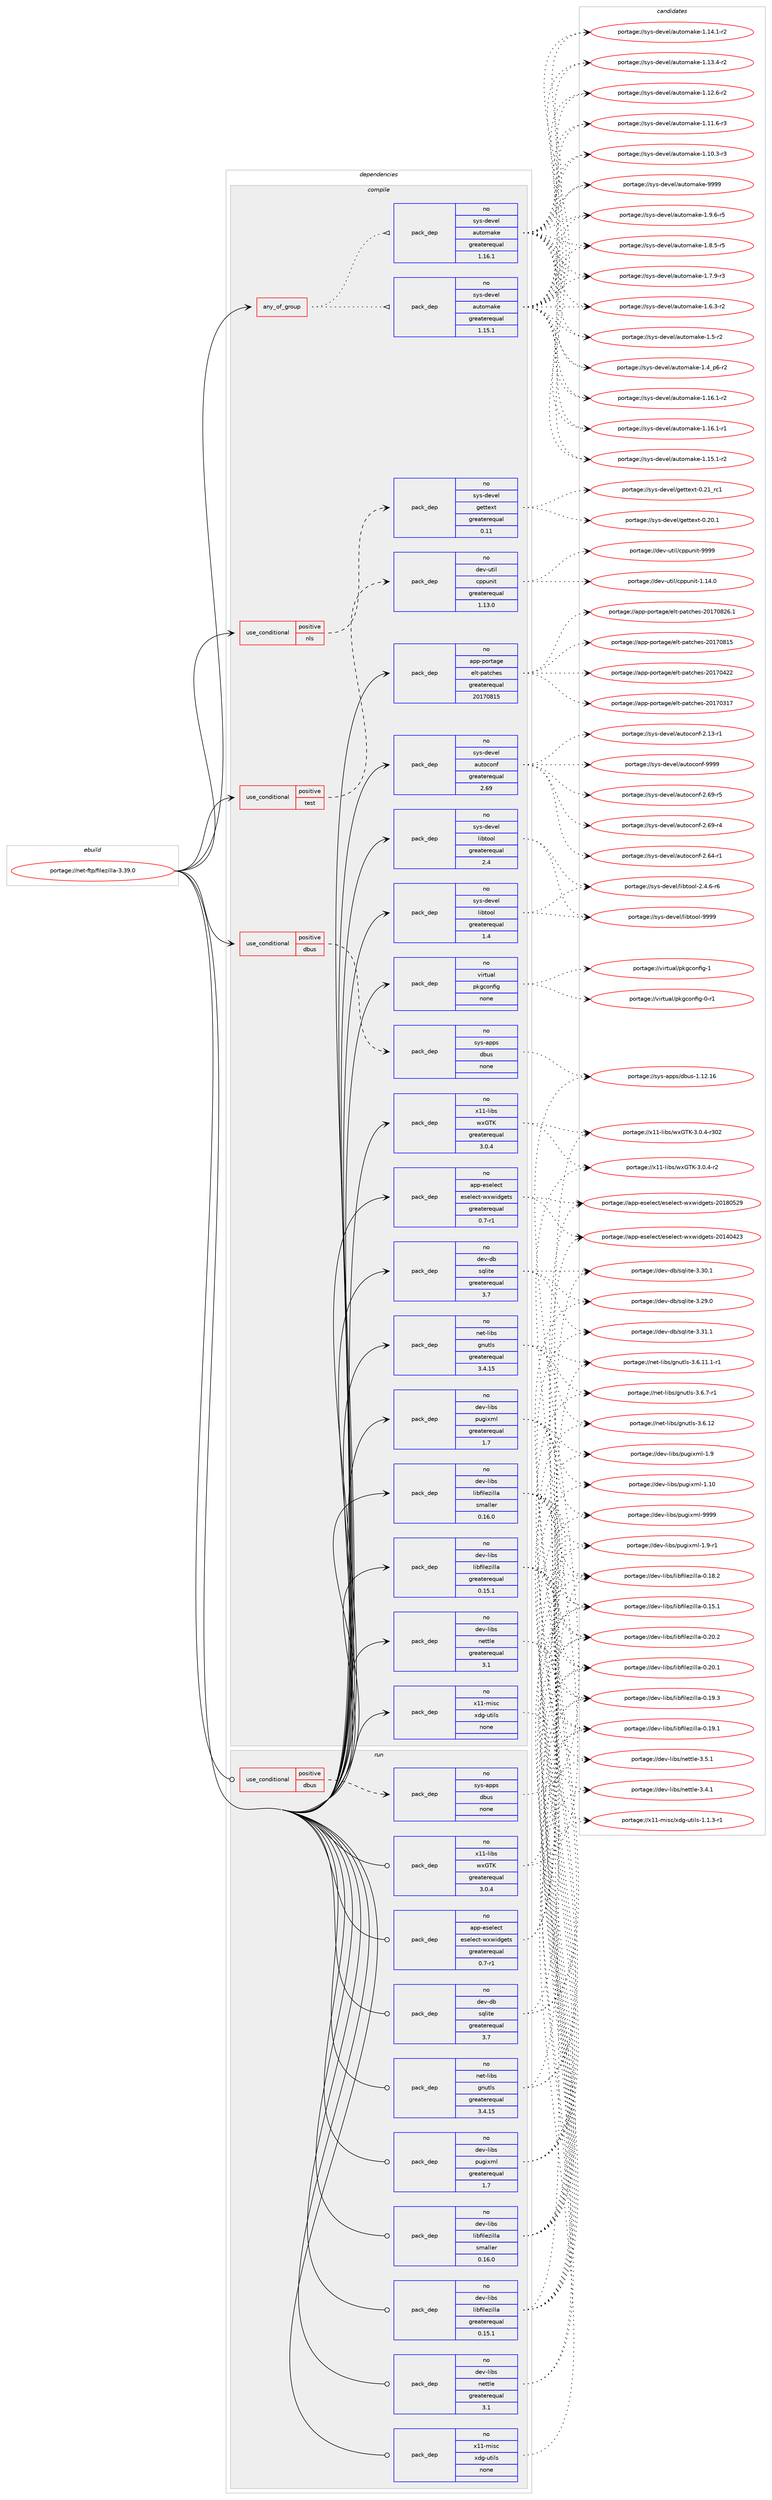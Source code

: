 digraph prolog {

# *************
# Graph options
# *************

newrank=true;
concentrate=true;
compound=true;
graph [rankdir=LR,fontname=Helvetica,fontsize=10,ranksep=1.5];#, ranksep=2.5, nodesep=0.2];
edge  [arrowhead=vee];
node  [fontname=Helvetica,fontsize=10];

# **********
# The ebuild
# **********

subgraph cluster_leftcol {
color=gray;
rank=same;
label=<<i>ebuild</i>>;
id [label="portage://net-ftp/filezilla-3.39.0", color=red, width=4, href="../net-ftp/filezilla-3.39.0.svg"];
}

# ****************
# The dependencies
# ****************

subgraph cluster_midcol {
color=gray;
label=<<i>dependencies</i>>;
subgraph cluster_compile {
fillcolor="#eeeeee";
style=filled;
label=<<i>compile</i>>;
subgraph any1202 {
dependency62293 [label=<<TABLE BORDER="0" CELLBORDER="1" CELLSPACING="0" CELLPADDING="4"><TR><TD CELLPADDING="10">any_of_group</TD></TR></TABLE>>, shape=none, color=red];subgraph pack48542 {
dependency62294 [label=<<TABLE BORDER="0" CELLBORDER="1" CELLSPACING="0" CELLPADDING="4" WIDTH="220"><TR><TD ROWSPAN="6" CELLPADDING="30">pack_dep</TD></TR><TR><TD WIDTH="110">no</TD></TR><TR><TD>sys-devel</TD></TR><TR><TD>automake</TD></TR><TR><TD>greaterequal</TD></TR><TR><TD>1.16.1</TD></TR></TABLE>>, shape=none, color=blue];
}
dependency62293:e -> dependency62294:w [weight=20,style="dotted",arrowhead="oinv"];
subgraph pack48543 {
dependency62295 [label=<<TABLE BORDER="0" CELLBORDER="1" CELLSPACING="0" CELLPADDING="4" WIDTH="220"><TR><TD ROWSPAN="6" CELLPADDING="30">pack_dep</TD></TR><TR><TD WIDTH="110">no</TD></TR><TR><TD>sys-devel</TD></TR><TR><TD>automake</TD></TR><TR><TD>greaterequal</TD></TR><TR><TD>1.15.1</TD></TR></TABLE>>, shape=none, color=blue];
}
dependency62293:e -> dependency62295:w [weight=20,style="dotted",arrowhead="oinv"];
}
id:e -> dependency62293:w [weight=20,style="solid",arrowhead="vee"];
subgraph cond12540 {
dependency62296 [label=<<TABLE BORDER="0" CELLBORDER="1" CELLSPACING="0" CELLPADDING="4"><TR><TD ROWSPAN="3" CELLPADDING="10">use_conditional</TD></TR><TR><TD>positive</TD></TR><TR><TD>dbus</TD></TR></TABLE>>, shape=none, color=red];
subgraph pack48544 {
dependency62297 [label=<<TABLE BORDER="0" CELLBORDER="1" CELLSPACING="0" CELLPADDING="4" WIDTH="220"><TR><TD ROWSPAN="6" CELLPADDING="30">pack_dep</TD></TR><TR><TD WIDTH="110">no</TD></TR><TR><TD>sys-apps</TD></TR><TR><TD>dbus</TD></TR><TR><TD>none</TD></TR><TR><TD></TD></TR></TABLE>>, shape=none, color=blue];
}
dependency62296:e -> dependency62297:w [weight=20,style="dashed",arrowhead="vee"];
}
id:e -> dependency62296:w [weight=20,style="solid",arrowhead="vee"];
subgraph cond12541 {
dependency62298 [label=<<TABLE BORDER="0" CELLBORDER="1" CELLSPACING="0" CELLPADDING="4"><TR><TD ROWSPAN="3" CELLPADDING="10">use_conditional</TD></TR><TR><TD>positive</TD></TR><TR><TD>nls</TD></TR></TABLE>>, shape=none, color=red];
subgraph pack48545 {
dependency62299 [label=<<TABLE BORDER="0" CELLBORDER="1" CELLSPACING="0" CELLPADDING="4" WIDTH="220"><TR><TD ROWSPAN="6" CELLPADDING="30">pack_dep</TD></TR><TR><TD WIDTH="110">no</TD></TR><TR><TD>sys-devel</TD></TR><TR><TD>gettext</TD></TR><TR><TD>greaterequal</TD></TR><TR><TD>0.11</TD></TR></TABLE>>, shape=none, color=blue];
}
dependency62298:e -> dependency62299:w [weight=20,style="dashed",arrowhead="vee"];
}
id:e -> dependency62298:w [weight=20,style="solid",arrowhead="vee"];
subgraph cond12542 {
dependency62300 [label=<<TABLE BORDER="0" CELLBORDER="1" CELLSPACING="0" CELLPADDING="4"><TR><TD ROWSPAN="3" CELLPADDING="10">use_conditional</TD></TR><TR><TD>positive</TD></TR><TR><TD>test</TD></TR></TABLE>>, shape=none, color=red];
subgraph pack48546 {
dependency62301 [label=<<TABLE BORDER="0" CELLBORDER="1" CELLSPACING="0" CELLPADDING="4" WIDTH="220"><TR><TD ROWSPAN="6" CELLPADDING="30">pack_dep</TD></TR><TR><TD WIDTH="110">no</TD></TR><TR><TD>dev-util</TD></TR><TR><TD>cppunit</TD></TR><TR><TD>greaterequal</TD></TR><TR><TD>1.13.0</TD></TR></TABLE>>, shape=none, color=blue];
}
dependency62300:e -> dependency62301:w [weight=20,style="dashed",arrowhead="vee"];
}
id:e -> dependency62300:w [weight=20,style="solid",arrowhead="vee"];
subgraph pack48547 {
dependency62302 [label=<<TABLE BORDER="0" CELLBORDER="1" CELLSPACING="0" CELLPADDING="4" WIDTH="220"><TR><TD ROWSPAN="6" CELLPADDING="30">pack_dep</TD></TR><TR><TD WIDTH="110">no</TD></TR><TR><TD>app-eselect</TD></TR><TR><TD>eselect-wxwidgets</TD></TR><TR><TD>greaterequal</TD></TR><TR><TD>0.7-r1</TD></TR></TABLE>>, shape=none, color=blue];
}
id:e -> dependency62302:w [weight=20,style="solid",arrowhead="vee"];
subgraph pack48548 {
dependency62303 [label=<<TABLE BORDER="0" CELLBORDER="1" CELLSPACING="0" CELLPADDING="4" WIDTH="220"><TR><TD ROWSPAN="6" CELLPADDING="30">pack_dep</TD></TR><TR><TD WIDTH="110">no</TD></TR><TR><TD>app-portage</TD></TR><TR><TD>elt-patches</TD></TR><TR><TD>greaterequal</TD></TR><TR><TD>20170815</TD></TR></TABLE>>, shape=none, color=blue];
}
id:e -> dependency62303:w [weight=20,style="solid",arrowhead="vee"];
subgraph pack48549 {
dependency62304 [label=<<TABLE BORDER="0" CELLBORDER="1" CELLSPACING="0" CELLPADDING="4" WIDTH="220"><TR><TD ROWSPAN="6" CELLPADDING="30">pack_dep</TD></TR><TR><TD WIDTH="110">no</TD></TR><TR><TD>dev-db</TD></TR><TR><TD>sqlite</TD></TR><TR><TD>greaterequal</TD></TR><TR><TD>3.7</TD></TR></TABLE>>, shape=none, color=blue];
}
id:e -> dependency62304:w [weight=20,style="solid",arrowhead="vee"];
subgraph pack48550 {
dependency62305 [label=<<TABLE BORDER="0" CELLBORDER="1" CELLSPACING="0" CELLPADDING="4" WIDTH="220"><TR><TD ROWSPAN="6" CELLPADDING="30">pack_dep</TD></TR><TR><TD WIDTH="110">no</TD></TR><TR><TD>dev-libs</TD></TR><TR><TD>libfilezilla</TD></TR><TR><TD>greaterequal</TD></TR><TR><TD>0.15.1</TD></TR></TABLE>>, shape=none, color=blue];
}
id:e -> dependency62305:w [weight=20,style="solid",arrowhead="vee"];
subgraph pack48551 {
dependency62306 [label=<<TABLE BORDER="0" CELLBORDER="1" CELLSPACING="0" CELLPADDING="4" WIDTH="220"><TR><TD ROWSPAN="6" CELLPADDING="30">pack_dep</TD></TR><TR><TD WIDTH="110">no</TD></TR><TR><TD>dev-libs</TD></TR><TR><TD>libfilezilla</TD></TR><TR><TD>smaller</TD></TR><TR><TD>0.16.0</TD></TR></TABLE>>, shape=none, color=blue];
}
id:e -> dependency62306:w [weight=20,style="solid",arrowhead="vee"];
subgraph pack48552 {
dependency62307 [label=<<TABLE BORDER="0" CELLBORDER="1" CELLSPACING="0" CELLPADDING="4" WIDTH="220"><TR><TD ROWSPAN="6" CELLPADDING="30">pack_dep</TD></TR><TR><TD WIDTH="110">no</TD></TR><TR><TD>dev-libs</TD></TR><TR><TD>nettle</TD></TR><TR><TD>greaterequal</TD></TR><TR><TD>3.1</TD></TR></TABLE>>, shape=none, color=blue];
}
id:e -> dependency62307:w [weight=20,style="solid",arrowhead="vee"];
subgraph pack48553 {
dependency62308 [label=<<TABLE BORDER="0" CELLBORDER="1" CELLSPACING="0" CELLPADDING="4" WIDTH="220"><TR><TD ROWSPAN="6" CELLPADDING="30">pack_dep</TD></TR><TR><TD WIDTH="110">no</TD></TR><TR><TD>dev-libs</TD></TR><TR><TD>pugixml</TD></TR><TR><TD>greaterequal</TD></TR><TR><TD>1.7</TD></TR></TABLE>>, shape=none, color=blue];
}
id:e -> dependency62308:w [weight=20,style="solid",arrowhead="vee"];
subgraph pack48554 {
dependency62309 [label=<<TABLE BORDER="0" CELLBORDER="1" CELLSPACING="0" CELLPADDING="4" WIDTH="220"><TR><TD ROWSPAN="6" CELLPADDING="30">pack_dep</TD></TR><TR><TD WIDTH="110">no</TD></TR><TR><TD>net-libs</TD></TR><TR><TD>gnutls</TD></TR><TR><TD>greaterequal</TD></TR><TR><TD>3.4.15</TD></TR></TABLE>>, shape=none, color=blue];
}
id:e -> dependency62309:w [weight=20,style="solid",arrowhead="vee"];
subgraph pack48555 {
dependency62310 [label=<<TABLE BORDER="0" CELLBORDER="1" CELLSPACING="0" CELLPADDING="4" WIDTH="220"><TR><TD ROWSPAN="6" CELLPADDING="30">pack_dep</TD></TR><TR><TD WIDTH="110">no</TD></TR><TR><TD>sys-devel</TD></TR><TR><TD>autoconf</TD></TR><TR><TD>greaterequal</TD></TR><TR><TD>2.69</TD></TR></TABLE>>, shape=none, color=blue];
}
id:e -> dependency62310:w [weight=20,style="solid",arrowhead="vee"];
subgraph pack48556 {
dependency62311 [label=<<TABLE BORDER="0" CELLBORDER="1" CELLSPACING="0" CELLPADDING="4" WIDTH="220"><TR><TD ROWSPAN="6" CELLPADDING="30">pack_dep</TD></TR><TR><TD WIDTH="110">no</TD></TR><TR><TD>sys-devel</TD></TR><TR><TD>libtool</TD></TR><TR><TD>greaterequal</TD></TR><TR><TD>1.4</TD></TR></TABLE>>, shape=none, color=blue];
}
id:e -> dependency62311:w [weight=20,style="solid",arrowhead="vee"];
subgraph pack48557 {
dependency62312 [label=<<TABLE BORDER="0" CELLBORDER="1" CELLSPACING="0" CELLPADDING="4" WIDTH="220"><TR><TD ROWSPAN="6" CELLPADDING="30">pack_dep</TD></TR><TR><TD WIDTH="110">no</TD></TR><TR><TD>sys-devel</TD></TR><TR><TD>libtool</TD></TR><TR><TD>greaterequal</TD></TR><TR><TD>2.4</TD></TR></TABLE>>, shape=none, color=blue];
}
id:e -> dependency62312:w [weight=20,style="solid",arrowhead="vee"];
subgraph pack48558 {
dependency62313 [label=<<TABLE BORDER="0" CELLBORDER="1" CELLSPACING="0" CELLPADDING="4" WIDTH="220"><TR><TD ROWSPAN="6" CELLPADDING="30">pack_dep</TD></TR><TR><TD WIDTH="110">no</TD></TR><TR><TD>virtual</TD></TR><TR><TD>pkgconfig</TD></TR><TR><TD>none</TD></TR><TR><TD></TD></TR></TABLE>>, shape=none, color=blue];
}
id:e -> dependency62313:w [weight=20,style="solid",arrowhead="vee"];
subgraph pack48559 {
dependency62314 [label=<<TABLE BORDER="0" CELLBORDER="1" CELLSPACING="0" CELLPADDING="4" WIDTH="220"><TR><TD ROWSPAN="6" CELLPADDING="30">pack_dep</TD></TR><TR><TD WIDTH="110">no</TD></TR><TR><TD>x11-libs</TD></TR><TR><TD>wxGTK</TD></TR><TR><TD>greaterequal</TD></TR><TR><TD>3.0.4</TD></TR></TABLE>>, shape=none, color=blue];
}
id:e -> dependency62314:w [weight=20,style="solid",arrowhead="vee"];
subgraph pack48560 {
dependency62315 [label=<<TABLE BORDER="0" CELLBORDER="1" CELLSPACING="0" CELLPADDING="4" WIDTH="220"><TR><TD ROWSPAN="6" CELLPADDING="30">pack_dep</TD></TR><TR><TD WIDTH="110">no</TD></TR><TR><TD>x11-misc</TD></TR><TR><TD>xdg-utils</TD></TR><TR><TD>none</TD></TR><TR><TD></TD></TR></TABLE>>, shape=none, color=blue];
}
id:e -> dependency62315:w [weight=20,style="solid",arrowhead="vee"];
}
subgraph cluster_compileandrun {
fillcolor="#eeeeee";
style=filled;
label=<<i>compile and run</i>>;
}
subgraph cluster_run {
fillcolor="#eeeeee";
style=filled;
label=<<i>run</i>>;
subgraph cond12543 {
dependency62316 [label=<<TABLE BORDER="0" CELLBORDER="1" CELLSPACING="0" CELLPADDING="4"><TR><TD ROWSPAN="3" CELLPADDING="10">use_conditional</TD></TR><TR><TD>positive</TD></TR><TR><TD>dbus</TD></TR></TABLE>>, shape=none, color=red];
subgraph pack48561 {
dependency62317 [label=<<TABLE BORDER="0" CELLBORDER="1" CELLSPACING="0" CELLPADDING="4" WIDTH="220"><TR><TD ROWSPAN="6" CELLPADDING="30">pack_dep</TD></TR><TR><TD WIDTH="110">no</TD></TR><TR><TD>sys-apps</TD></TR><TR><TD>dbus</TD></TR><TR><TD>none</TD></TR><TR><TD></TD></TR></TABLE>>, shape=none, color=blue];
}
dependency62316:e -> dependency62317:w [weight=20,style="dashed",arrowhead="vee"];
}
id:e -> dependency62316:w [weight=20,style="solid",arrowhead="odot"];
subgraph pack48562 {
dependency62318 [label=<<TABLE BORDER="0" CELLBORDER="1" CELLSPACING="0" CELLPADDING="4" WIDTH="220"><TR><TD ROWSPAN="6" CELLPADDING="30">pack_dep</TD></TR><TR><TD WIDTH="110">no</TD></TR><TR><TD>app-eselect</TD></TR><TR><TD>eselect-wxwidgets</TD></TR><TR><TD>greaterequal</TD></TR><TR><TD>0.7-r1</TD></TR></TABLE>>, shape=none, color=blue];
}
id:e -> dependency62318:w [weight=20,style="solid",arrowhead="odot"];
subgraph pack48563 {
dependency62319 [label=<<TABLE BORDER="0" CELLBORDER="1" CELLSPACING="0" CELLPADDING="4" WIDTH="220"><TR><TD ROWSPAN="6" CELLPADDING="30">pack_dep</TD></TR><TR><TD WIDTH="110">no</TD></TR><TR><TD>dev-db</TD></TR><TR><TD>sqlite</TD></TR><TR><TD>greaterequal</TD></TR><TR><TD>3.7</TD></TR></TABLE>>, shape=none, color=blue];
}
id:e -> dependency62319:w [weight=20,style="solid",arrowhead="odot"];
subgraph pack48564 {
dependency62320 [label=<<TABLE BORDER="0" CELLBORDER="1" CELLSPACING="0" CELLPADDING="4" WIDTH="220"><TR><TD ROWSPAN="6" CELLPADDING="30">pack_dep</TD></TR><TR><TD WIDTH="110">no</TD></TR><TR><TD>dev-libs</TD></TR><TR><TD>libfilezilla</TD></TR><TR><TD>greaterequal</TD></TR><TR><TD>0.15.1</TD></TR></TABLE>>, shape=none, color=blue];
}
id:e -> dependency62320:w [weight=20,style="solid",arrowhead="odot"];
subgraph pack48565 {
dependency62321 [label=<<TABLE BORDER="0" CELLBORDER="1" CELLSPACING="0" CELLPADDING="4" WIDTH="220"><TR><TD ROWSPAN="6" CELLPADDING="30">pack_dep</TD></TR><TR><TD WIDTH="110">no</TD></TR><TR><TD>dev-libs</TD></TR><TR><TD>libfilezilla</TD></TR><TR><TD>smaller</TD></TR><TR><TD>0.16.0</TD></TR></TABLE>>, shape=none, color=blue];
}
id:e -> dependency62321:w [weight=20,style="solid",arrowhead="odot"];
subgraph pack48566 {
dependency62322 [label=<<TABLE BORDER="0" CELLBORDER="1" CELLSPACING="0" CELLPADDING="4" WIDTH="220"><TR><TD ROWSPAN="6" CELLPADDING="30">pack_dep</TD></TR><TR><TD WIDTH="110">no</TD></TR><TR><TD>dev-libs</TD></TR><TR><TD>nettle</TD></TR><TR><TD>greaterequal</TD></TR><TR><TD>3.1</TD></TR></TABLE>>, shape=none, color=blue];
}
id:e -> dependency62322:w [weight=20,style="solid",arrowhead="odot"];
subgraph pack48567 {
dependency62323 [label=<<TABLE BORDER="0" CELLBORDER="1" CELLSPACING="0" CELLPADDING="4" WIDTH="220"><TR><TD ROWSPAN="6" CELLPADDING="30">pack_dep</TD></TR><TR><TD WIDTH="110">no</TD></TR><TR><TD>dev-libs</TD></TR><TR><TD>pugixml</TD></TR><TR><TD>greaterequal</TD></TR><TR><TD>1.7</TD></TR></TABLE>>, shape=none, color=blue];
}
id:e -> dependency62323:w [weight=20,style="solid",arrowhead="odot"];
subgraph pack48568 {
dependency62324 [label=<<TABLE BORDER="0" CELLBORDER="1" CELLSPACING="0" CELLPADDING="4" WIDTH="220"><TR><TD ROWSPAN="6" CELLPADDING="30">pack_dep</TD></TR><TR><TD WIDTH="110">no</TD></TR><TR><TD>net-libs</TD></TR><TR><TD>gnutls</TD></TR><TR><TD>greaterequal</TD></TR><TR><TD>3.4.15</TD></TR></TABLE>>, shape=none, color=blue];
}
id:e -> dependency62324:w [weight=20,style="solid",arrowhead="odot"];
subgraph pack48569 {
dependency62325 [label=<<TABLE BORDER="0" CELLBORDER="1" CELLSPACING="0" CELLPADDING="4" WIDTH="220"><TR><TD ROWSPAN="6" CELLPADDING="30">pack_dep</TD></TR><TR><TD WIDTH="110">no</TD></TR><TR><TD>x11-libs</TD></TR><TR><TD>wxGTK</TD></TR><TR><TD>greaterequal</TD></TR><TR><TD>3.0.4</TD></TR></TABLE>>, shape=none, color=blue];
}
id:e -> dependency62325:w [weight=20,style="solid",arrowhead="odot"];
subgraph pack48570 {
dependency62326 [label=<<TABLE BORDER="0" CELLBORDER="1" CELLSPACING="0" CELLPADDING="4" WIDTH="220"><TR><TD ROWSPAN="6" CELLPADDING="30">pack_dep</TD></TR><TR><TD WIDTH="110">no</TD></TR><TR><TD>x11-misc</TD></TR><TR><TD>xdg-utils</TD></TR><TR><TD>none</TD></TR><TR><TD></TD></TR></TABLE>>, shape=none, color=blue];
}
id:e -> dependency62326:w [weight=20,style="solid",arrowhead="odot"];
}
}

# **************
# The candidates
# **************

subgraph cluster_choices {
rank=same;
color=gray;
label=<<i>candidates</i>>;

subgraph choice48542 {
color=black;
nodesep=1;
choice115121115451001011181011084797117116111109971071014557575757 [label="portage://sys-devel/automake-9999", color=red, width=4,href="../sys-devel/automake-9999.svg"];
choice115121115451001011181011084797117116111109971071014549465746544511453 [label="portage://sys-devel/automake-1.9.6-r5", color=red, width=4,href="../sys-devel/automake-1.9.6-r5.svg"];
choice115121115451001011181011084797117116111109971071014549465646534511453 [label="portage://sys-devel/automake-1.8.5-r5", color=red, width=4,href="../sys-devel/automake-1.8.5-r5.svg"];
choice115121115451001011181011084797117116111109971071014549465546574511451 [label="portage://sys-devel/automake-1.7.9-r3", color=red, width=4,href="../sys-devel/automake-1.7.9-r3.svg"];
choice115121115451001011181011084797117116111109971071014549465446514511450 [label="portage://sys-devel/automake-1.6.3-r2", color=red, width=4,href="../sys-devel/automake-1.6.3-r2.svg"];
choice11512111545100101118101108479711711611110997107101454946534511450 [label="portage://sys-devel/automake-1.5-r2", color=red, width=4,href="../sys-devel/automake-1.5-r2.svg"];
choice115121115451001011181011084797117116111109971071014549465295112544511450 [label="portage://sys-devel/automake-1.4_p6-r2", color=red, width=4,href="../sys-devel/automake-1.4_p6-r2.svg"];
choice11512111545100101118101108479711711611110997107101454946495446494511450 [label="portage://sys-devel/automake-1.16.1-r2", color=red, width=4,href="../sys-devel/automake-1.16.1-r2.svg"];
choice11512111545100101118101108479711711611110997107101454946495446494511449 [label="portage://sys-devel/automake-1.16.1-r1", color=red, width=4,href="../sys-devel/automake-1.16.1-r1.svg"];
choice11512111545100101118101108479711711611110997107101454946495346494511450 [label="portage://sys-devel/automake-1.15.1-r2", color=red, width=4,href="../sys-devel/automake-1.15.1-r2.svg"];
choice11512111545100101118101108479711711611110997107101454946495246494511450 [label="portage://sys-devel/automake-1.14.1-r2", color=red, width=4,href="../sys-devel/automake-1.14.1-r2.svg"];
choice11512111545100101118101108479711711611110997107101454946495146524511450 [label="portage://sys-devel/automake-1.13.4-r2", color=red, width=4,href="../sys-devel/automake-1.13.4-r2.svg"];
choice11512111545100101118101108479711711611110997107101454946495046544511450 [label="portage://sys-devel/automake-1.12.6-r2", color=red, width=4,href="../sys-devel/automake-1.12.6-r2.svg"];
choice11512111545100101118101108479711711611110997107101454946494946544511451 [label="portage://sys-devel/automake-1.11.6-r3", color=red, width=4,href="../sys-devel/automake-1.11.6-r3.svg"];
choice11512111545100101118101108479711711611110997107101454946494846514511451 [label="portage://sys-devel/automake-1.10.3-r3", color=red, width=4,href="../sys-devel/automake-1.10.3-r3.svg"];
dependency62294:e -> choice115121115451001011181011084797117116111109971071014557575757:w [style=dotted,weight="100"];
dependency62294:e -> choice115121115451001011181011084797117116111109971071014549465746544511453:w [style=dotted,weight="100"];
dependency62294:e -> choice115121115451001011181011084797117116111109971071014549465646534511453:w [style=dotted,weight="100"];
dependency62294:e -> choice115121115451001011181011084797117116111109971071014549465546574511451:w [style=dotted,weight="100"];
dependency62294:e -> choice115121115451001011181011084797117116111109971071014549465446514511450:w [style=dotted,weight="100"];
dependency62294:e -> choice11512111545100101118101108479711711611110997107101454946534511450:w [style=dotted,weight="100"];
dependency62294:e -> choice115121115451001011181011084797117116111109971071014549465295112544511450:w [style=dotted,weight="100"];
dependency62294:e -> choice11512111545100101118101108479711711611110997107101454946495446494511450:w [style=dotted,weight="100"];
dependency62294:e -> choice11512111545100101118101108479711711611110997107101454946495446494511449:w [style=dotted,weight="100"];
dependency62294:e -> choice11512111545100101118101108479711711611110997107101454946495346494511450:w [style=dotted,weight="100"];
dependency62294:e -> choice11512111545100101118101108479711711611110997107101454946495246494511450:w [style=dotted,weight="100"];
dependency62294:e -> choice11512111545100101118101108479711711611110997107101454946495146524511450:w [style=dotted,weight="100"];
dependency62294:e -> choice11512111545100101118101108479711711611110997107101454946495046544511450:w [style=dotted,weight="100"];
dependency62294:e -> choice11512111545100101118101108479711711611110997107101454946494946544511451:w [style=dotted,weight="100"];
dependency62294:e -> choice11512111545100101118101108479711711611110997107101454946494846514511451:w [style=dotted,weight="100"];
}
subgraph choice48543 {
color=black;
nodesep=1;
choice115121115451001011181011084797117116111109971071014557575757 [label="portage://sys-devel/automake-9999", color=red, width=4,href="../sys-devel/automake-9999.svg"];
choice115121115451001011181011084797117116111109971071014549465746544511453 [label="portage://sys-devel/automake-1.9.6-r5", color=red, width=4,href="../sys-devel/automake-1.9.6-r5.svg"];
choice115121115451001011181011084797117116111109971071014549465646534511453 [label="portage://sys-devel/automake-1.8.5-r5", color=red, width=4,href="../sys-devel/automake-1.8.5-r5.svg"];
choice115121115451001011181011084797117116111109971071014549465546574511451 [label="portage://sys-devel/automake-1.7.9-r3", color=red, width=4,href="../sys-devel/automake-1.7.9-r3.svg"];
choice115121115451001011181011084797117116111109971071014549465446514511450 [label="portage://sys-devel/automake-1.6.3-r2", color=red, width=4,href="../sys-devel/automake-1.6.3-r2.svg"];
choice11512111545100101118101108479711711611110997107101454946534511450 [label="portage://sys-devel/automake-1.5-r2", color=red, width=4,href="../sys-devel/automake-1.5-r2.svg"];
choice115121115451001011181011084797117116111109971071014549465295112544511450 [label="portage://sys-devel/automake-1.4_p6-r2", color=red, width=4,href="../sys-devel/automake-1.4_p6-r2.svg"];
choice11512111545100101118101108479711711611110997107101454946495446494511450 [label="portage://sys-devel/automake-1.16.1-r2", color=red, width=4,href="../sys-devel/automake-1.16.1-r2.svg"];
choice11512111545100101118101108479711711611110997107101454946495446494511449 [label="portage://sys-devel/automake-1.16.1-r1", color=red, width=4,href="../sys-devel/automake-1.16.1-r1.svg"];
choice11512111545100101118101108479711711611110997107101454946495346494511450 [label="portage://sys-devel/automake-1.15.1-r2", color=red, width=4,href="../sys-devel/automake-1.15.1-r2.svg"];
choice11512111545100101118101108479711711611110997107101454946495246494511450 [label="portage://sys-devel/automake-1.14.1-r2", color=red, width=4,href="../sys-devel/automake-1.14.1-r2.svg"];
choice11512111545100101118101108479711711611110997107101454946495146524511450 [label="portage://sys-devel/automake-1.13.4-r2", color=red, width=4,href="../sys-devel/automake-1.13.4-r2.svg"];
choice11512111545100101118101108479711711611110997107101454946495046544511450 [label="portage://sys-devel/automake-1.12.6-r2", color=red, width=4,href="../sys-devel/automake-1.12.6-r2.svg"];
choice11512111545100101118101108479711711611110997107101454946494946544511451 [label="portage://sys-devel/automake-1.11.6-r3", color=red, width=4,href="../sys-devel/automake-1.11.6-r3.svg"];
choice11512111545100101118101108479711711611110997107101454946494846514511451 [label="portage://sys-devel/automake-1.10.3-r3", color=red, width=4,href="../sys-devel/automake-1.10.3-r3.svg"];
dependency62295:e -> choice115121115451001011181011084797117116111109971071014557575757:w [style=dotted,weight="100"];
dependency62295:e -> choice115121115451001011181011084797117116111109971071014549465746544511453:w [style=dotted,weight="100"];
dependency62295:e -> choice115121115451001011181011084797117116111109971071014549465646534511453:w [style=dotted,weight="100"];
dependency62295:e -> choice115121115451001011181011084797117116111109971071014549465546574511451:w [style=dotted,weight="100"];
dependency62295:e -> choice115121115451001011181011084797117116111109971071014549465446514511450:w [style=dotted,weight="100"];
dependency62295:e -> choice11512111545100101118101108479711711611110997107101454946534511450:w [style=dotted,weight="100"];
dependency62295:e -> choice115121115451001011181011084797117116111109971071014549465295112544511450:w [style=dotted,weight="100"];
dependency62295:e -> choice11512111545100101118101108479711711611110997107101454946495446494511450:w [style=dotted,weight="100"];
dependency62295:e -> choice11512111545100101118101108479711711611110997107101454946495446494511449:w [style=dotted,weight="100"];
dependency62295:e -> choice11512111545100101118101108479711711611110997107101454946495346494511450:w [style=dotted,weight="100"];
dependency62295:e -> choice11512111545100101118101108479711711611110997107101454946495246494511450:w [style=dotted,weight="100"];
dependency62295:e -> choice11512111545100101118101108479711711611110997107101454946495146524511450:w [style=dotted,weight="100"];
dependency62295:e -> choice11512111545100101118101108479711711611110997107101454946495046544511450:w [style=dotted,weight="100"];
dependency62295:e -> choice11512111545100101118101108479711711611110997107101454946494946544511451:w [style=dotted,weight="100"];
dependency62295:e -> choice11512111545100101118101108479711711611110997107101454946494846514511451:w [style=dotted,weight="100"];
}
subgraph choice48544 {
color=black;
nodesep=1;
choice115121115459711211211547100981171154549464950464954 [label="portage://sys-apps/dbus-1.12.16", color=red, width=4,href="../sys-apps/dbus-1.12.16.svg"];
dependency62297:e -> choice115121115459711211211547100981171154549464950464954:w [style=dotted,weight="100"];
}
subgraph choice48545 {
color=black;
nodesep=1;
choice11512111545100101118101108471031011161161011201164548465049951149949 [label="portage://sys-devel/gettext-0.21_rc1", color=red, width=4,href="../sys-devel/gettext-0.21_rc1.svg"];
choice115121115451001011181011084710310111611610112011645484650484649 [label="portage://sys-devel/gettext-0.20.1", color=red, width=4,href="../sys-devel/gettext-0.20.1.svg"];
dependency62299:e -> choice11512111545100101118101108471031011161161011201164548465049951149949:w [style=dotted,weight="100"];
dependency62299:e -> choice115121115451001011181011084710310111611610112011645484650484649:w [style=dotted,weight="100"];
}
subgraph choice48546 {
color=black;
nodesep=1;
choice1001011184511711610510847991121121171101051164557575757 [label="portage://dev-util/cppunit-9999", color=red, width=4,href="../dev-util/cppunit-9999.svg"];
choice10010111845117116105108479911211211711010511645494649524648 [label="portage://dev-util/cppunit-1.14.0", color=red, width=4,href="../dev-util/cppunit-1.14.0.svg"];
dependency62301:e -> choice1001011184511711610510847991121121171101051164557575757:w [style=dotted,weight="100"];
dependency62301:e -> choice10010111845117116105108479911211211711010511645494649524648:w [style=dotted,weight="100"];
}
subgraph choice48547 {
color=black;
nodesep=1;
choice971121124510111510110810199116471011151011081019911645119120119105100103101116115455048495648535057 [label="portage://app-eselect/eselect-wxwidgets-20180529", color=red, width=4,href="../app-eselect/eselect-wxwidgets-20180529.svg"];
choice971121124510111510110810199116471011151011081019911645119120119105100103101116115455048495248525051 [label="portage://app-eselect/eselect-wxwidgets-20140423", color=red, width=4,href="../app-eselect/eselect-wxwidgets-20140423.svg"];
dependency62302:e -> choice971121124510111510110810199116471011151011081019911645119120119105100103101116115455048495648535057:w [style=dotted,weight="100"];
dependency62302:e -> choice971121124510111510110810199116471011151011081019911645119120119105100103101116115455048495248525051:w [style=dotted,weight="100"];
}
subgraph choice48548 {
color=black;
nodesep=1;
choice971121124511211111411697103101471011081164511297116991041011154550484955485650544649 [label="portage://app-portage/elt-patches-20170826.1", color=red, width=4,href="../app-portage/elt-patches-20170826.1.svg"];
choice97112112451121111141169710310147101108116451129711699104101115455048495548564953 [label="portage://app-portage/elt-patches-20170815", color=red, width=4,href="../app-portage/elt-patches-20170815.svg"];
choice97112112451121111141169710310147101108116451129711699104101115455048495548525050 [label="portage://app-portage/elt-patches-20170422", color=red, width=4,href="../app-portage/elt-patches-20170422.svg"];
choice97112112451121111141169710310147101108116451129711699104101115455048495548514955 [label="portage://app-portage/elt-patches-20170317", color=red, width=4,href="../app-portage/elt-patches-20170317.svg"];
dependency62303:e -> choice971121124511211111411697103101471011081164511297116991041011154550484955485650544649:w [style=dotted,weight="100"];
dependency62303:e -> choice97112112451121111141169710310147101108116451129711699104101115455048495548564953:w [style=dotted,weight="100"];
dependency62303:e -> choice97112112451121111141169710310147101108116451129711699104101115455048495548525050:w [style=dotted,weight="100"];
dependency62303:e -> choice97112112451121111141169710310147101108116451129711699104101115455048495548514955:w [style=dotted,weight="100"];
}
subgraph choice48549 {
color=black;
nodesep=1;
choice10010111845100984711511310810511610145514651494649 [label="portage://dev-db/sqlite-3.31.1", color=red, width=4,href="../dev-db/sqlite-3.31.1.svg"];
choice10010111845100984711511310810511610145514651484649 [label="portage://dev-db/sqlite-3.30.1", color=red, width=4,href="../dev-db/sqlite-3.30.1.svg"];
choice10010111845100984711511310810511610145514650574648 [label="portage://dev-db/sqlite-3.29.0", color=red, width=4,href="../dev-db/sqlite-3.29.0.svg"];
dependency62304:e -> choice10010111845100984711511310810511610145514651494649:w [style=dotted,weight="100"];
dependency62304:e -> choice10010111845100984711511310810511610145514651484649:w [style=dotted,weight="100"];
dependency62304:e -> choice10010111845100984711511310810511610145514650574648:w [style=dotted,weight="100"];
}
subgraph choice48550 {
color=black;
nodesep=1;
choice100101118451081059811547108105981021051081011221051081089745484650484650 [label="portage://dev-libs/libfilezilla-0.20.2", color=red, width=4,href="../dev-libs/libfilezilla-0.20.2.svg"];
choice100101118451081059811547108105981021051081011221051081089745484650484649 [label="portage://dev-libs/libfilezilla-0.20.1", color=red, width=4,href="../dev-libs/libfilezilla-0.20.1.svg"];
choice100101118451081059811547108105981021051081011221051081089745484649574651 [label="portage://dev-libs/libfilezilla-0.19.3", color=red, width=4,href="../dev-libs/libfilezilla-0.19.3.svg"];
choice100101118451081059811547108105981021051081011221051081089745484649574649 [label="portage://dev-libs/libfilezilla-0.19.1", color=red, width=4,href="../dev-libs/libfilezilla-0.19.1.svg"];
choice100101118451081059811547108105981021051081011221051081089745484649564650 [label="portage://dev-libs/libfilezilla-0.18.2", color=red, width=4,href="../dev-libs/libfilezilla-0.18.2.svg"];
choice100101118451081059811547108105981021051081011221051081089745484649534649 [label="portage://dev-libs/libfilezilla-0.15.1", color=red, width=4,href="../dev-libs/libfilezilla-0.15.1.svg"];
dependency62305:e -> choice100101118451081059811547108105981021051081011221051081089745484650484650:w [style=dotted,weight="100"];
dependency62305:e -> choice100101118451081059811547108105981021051081011221051081089745484650484649:w [style=dotted,weight="100"];
dependency62305:e -> choice100101118451081059811547108105981021051081011221051081089745484649574651:w [style=dotted,weight="100"];
dependency62305:e -> choice100101118451081059811547108105981021051081011221051081089745484649574649:w [style=dotted,weight="100"];
dependency62305:e -> choice100101118451081059811547108105981021051081011221051081089745484649564650:w [style=dotted,weight="100"];
dependency62305:e -> choice100101118451081059811547108105981021051081011221051081089745484649534649:w [style=dotted,weight="100"];
}
subgraph choice48551 {
color=black;
nodesep=1;
choice100101118451081059811547108105981021051081011221051081089745484650484650 [label="portage://dev-libs/libfilezilla-0.20.2", color=red, width=4,href="../dev-libs/libfilezilla-0.20.2.svg"];
choice100101118451081059811547108105981021051081011221051081089745484650484649 [label="portage://dev-libs/libfilezilla-0.20.1", color=red, width=4,href="../dev-libs/libfilezilla-0.20.1.svg"];
choice100101118451081059811547108105981021051081011221051081089745484649574651 [label="portage://dev-libs/libfilezilla-0.19.3", color=red, width=4,href="../dev-libs/libfilezilla-0.19.3.svg"];
choice100101118451081059811547108105981021051081011221051081089745484649574649 [label="portage://dev-libs/libfilezilla-0.19.1", color=red, width=4,href="../dev-libs/libfilezilla-0.19.1.svg"];
choice100101118451081059811547108105981021051081011221051081089745484649564650 [label="portage://dev-libs/libfilezilla-0.18.2", color=red, width=4,href="../dev-libs/libfilezilla-0.18.2.svg"];
choice100101118451081059811547108105981021051081011221051081089745484649534649 [label="portage://dev-libs/libfilezilla-0.15.1", color=red, width=4,href="../dev-libs/libfilezilla-0.15.1.svg"];
dependency62306:e -> choice100101118451081059811547108105981021051081011221051081089745484650484650:w [style=dotted,weight="100"];
dependency62306:e -> choice100101118451081059811547108105981021051081011221051081089745484650484649:w [style=dotted,weight="100"];
dependency62306:e -> choice100101118451081059811547108105981021051081011221051081089745484649574651:w [style=dotted,weight="100"];
dependency62306:e -> choice100101118451081059811547108105981021051081011221051081089745484649574649:w [style=dotted,weight="100"];
dependency62306:e -> choice100101118451081059811547108105981021051081011221051081089745484649564650:w [style=dotted,weight="100"];
dependency62306:e -> choice100101118451081059811547108105981021051081011221051081089745484649534649:w [style=dotted,weight="100"];
}
subgraph choice48552 {
color=black;
nodesep=1;
choice100101118451081059811547110101116116108101455146534649 [label="portage://dev-libs/nettle-3.5.1", color=red, width=4,href="../dev-libs/nettle-3.5.1.svg"];
choice100101118451081059811547110101116116108101455146524649 [label="portage://dev-libs/nettle-3.4.1", color=red, width=4,href="../dev-libs/nettle-3.4.1.svg"];
dependency62307:e -> choice100101118451081059811547110101116116108101455146534649:w [style=dotted,weight="100"];
dependency62307:e -> choice100101118451081059811547110101116116108101455146524649:w [style=dotted,weight="100"];
}
subgraph choice48553 {
color=black;
nodesep=1;
choice1001011184510810598115471121171031051201091084557575757 [label="portage://dev-libs/pugixml-9999", color=red, width=4,href="../dev-libs/pugixml-9999.svg"];
choice100101118451081059811547112117103105120109108454946574511449 [label="portage://dev-libs/pugixml-1.9-r1", color=red, width=4,href="../dev-libs/pugixml-1.9-r1.svg"];
choice10010111845108105981154711211710310512010910845494657 [label="portage://dev-libs/pugixml-1.9", color=red, width=4,href="../dev-libs/pugixml-1.9.svg"];
choice1001011184510810598115471121171031051201091084549464948 [label="portage://dev-libs/pugixml-1.10", color=red, width=4,href="../dev-libs/pugixml-1.10.svg"];
dependency62308:e -> choice1001011184510810598115471121171031051201091084557575757:w [style=dotted,weight="100"];
dependency62308:e -> choice100101118451081059811547112117103105120109108454946574511449:w [style=dotted,weight="100"];
dependency62308:e -> choice10010111845108105981154711211710310512010910845494657:w [style=dotted,weight="100"];
dependency62308:e -> choice1001011184510810598115471121171031051201091084549464948:w [style=dotted,weight="100"];
}
subgraph choice48554 {
color=black;
nodesep=1;
choice1101011164510810598115471031101171161081154551465446554511449 [label="portage://net-libs/gnutls-3.6.7-r1", color=red, width=4,href="../net-libs/gnutls-3.6.7-r1.svg"];
choice11010111645108105981154710311011711610811545514654464950 [label="portage://net-libs/gnutls-3.6.12", color=red, width=4,href="../net-libs/gnutls-3.6.12.svg"];
choice1101011164510810598115471031101171161081154551465446494946494511449 [label="portage://net-libs/gnutls-3.6.11.1-r1", color=red, width=4,href="../net-libs/gnutls-3.6.11.1-r1.svg"];
dependency62309:e -> choice1101011164510810598115471031101171161081154551465446554511449:w [style=dotted,weight="100"];
dependency62309:e -> choice11010111645108105981154710311011711610811545514654464950:w [style=dotted,weight="100"];
dependency62309:e -> choice1101011164510810598115471031101171161081154551465446494946494511449:w [style=dotted,weight="100"];
}
subgraph choice48555 {
color=black;
nodesep=1;
choice115121115451001011181011084797117116111991111101024557575757 [label="portage://sys-devel/autoconf-9999", color=red, width=4,href="../sys-devel/autoconf-9999.svg"];
choice1151211154510010111810110847971171161119911111010245504654574511453 [label="portage://sys-devel/autoconf-2.69-r5", color=red, width=4,href="../sys-devel/autoconf-2.69-r5.svg"];
choice1151211154510010111810110847971171161119911111010245504654574511452 [label="portage://sys-devel/autoconf-2.69-r4", color=red, width=4,href="../sys-devel/autoconf-2.69-r4.svg"];
choice1151211154510010111810110847971171161119911111010245504654524511449 [label="portage://sys-devel/autoconf-2.64-r1", color=red, width=4,href="../sys-devel/autoconf-2.64-r1.svg"];
choice1151211154510010111810110847971171161119911111010245504649514511449 [label="portage://sys-devel/autoconf-2.13-r1", color=red, width=4,href="../sys-devel/autoconf-2.13-r1.svg"];
dependency62310:e -> choice115121115451001011181011084797117116111991111101024557575757:w [style=dotted,weight="100"];
dependency62310:e -> choice1151211154510010111810110847971171161119911111010245504654574511453:w [style=dotted,weight="100"];
dependency62310:e -> choice1151211154510010111810110847971171161119911111010245504654574511452:w [style=dotted,weight="100"];
dependency62310:e -> choice1151211154510010111810110847971171161119911111010245504654524511449:w [style=dotted,weight="100"];
dependency62310:e -> choice1151211154510010111810110847971171161119911111010245504649514511449:w [style=dotted,weight="100"];
}
subgraph choice48556 {
color=black;
nodesep=1;
choice1151211154510010111810110847108105981161111111084557575757 [label="portage://sys-devel/libtool-9999", color=red, width=4,href="../sys-devel/libtool-9999.svg"];
choice1151211154510010111810110847108105981161111111084550465246544511454 [label="portage://sys-devel/libtool-2.4.6-r6", color=red, width=4,href="../sys-devel/libtool-2.4.6-r6.svg"];
dependency62311:e -> choice1151211154510010111810110847108105981161111111084557575757:w [style=dotted,weight="100"];
dependency62311:e -> choice1151211154510010111810110847108105981161111111084550465246544511454:w [style=dotted,weight="100"];
}
subgraph choice48557 {
color=black;
nodesep=1;
choice1151211154510010111810110847108105981161111111084557575757 [label="portage://sys-devel/libtool-9999", color=red, width=4,href="../sys-devel/libtool-9999.svg"];
choice1151211154510010111810110847108105981161111111084550465246544511454 [label="portage://sys-devel/libtool-2.4.6-r6", color=red, width=4,href="../sys-devel/libtool-2.4.6-r6.svg"];
dependency62312:e -> choice1151211154510010111810110847108105981161111111084557575757:w [style=dotted,weight="100"];
dependency62312:e -> choice1151211154510010111810110847108105981161111111084550465246544511454:w [style=dotted,weight="100"];
}
subgraph choice48558 {
color=black;
nodesep=1;
choice1181051141161179710847112107103991111101021051034549 [label="portage://virtual/pkgconfig-1", color=red, width=4,href="../virtual/pkgconfig-1.svg"];
choice11810511411611797108471121071039911111010210510345484511449 [label="portage://virtual/pkgconfig-0-r1", color=red, width=4,href="../virtual/pkgconfig-0-r1.svg"];
dependency62313:e -> choice1181051141161179710847112107103991111101021051034549:w [style=dotted,weight="100"];
dependency62313:e -> choice11810511411611797108471121071039911111010210510345484511449:w [style=dotted,weight="100"];
}
subgraph choice48559 {
color=black;
nodesep=1;
choice120494945108105981154711912071847545514648465245114514850 [label="portage://x11-libs/wxGTK-3.0.4-r302", color=red, width=4,href="../x11-libs/wxGTK-3.0.4-r302.svg"];
choice12049494510810598115471191207184754551464846524511450 [label="portage://x11-libs/wxGTK-3.0.4-r2", color=red, width=4,href="../x11-libs/wxGTK-3.0.4-r2.svg"];
dependency62314:e -> choice120494945108105981154711912071847545514648465245114514850:w [style=dotted,weight="100"];
dependency62314:e -> choice12049494510810598115471191207184754551464846524511450:w [style=dotted,weight="100"];
}
subgraph choice48560 {
color=black;
nodesep=1;
choice1204949451091051159947120100103451171161051081154549464946514511449 [label="portage://x11-misc/xdg-utils-1.1.3-r1", color=red, width=4,href="../x11-misc/xdg-utils-1.1.3-r1.svg"];
dependency62315:e -> choice1204949451091051159947120100103451171161051081154549464946514511449:w [style=dotted,weight="100"];
}
subgraph choice48561 {
color=black;
nodesep=1;
choice115121115459711211211547100981171154549464950464954 [label="portage://sys-apps/dbus-1.12.16", color=red, width=4,href="../sys-apps/dbus-1.12.16.svg"];
dependency62317:e -> choice115121115459711211211547100981171154549464950464954:w [style=dotted,weight="100"];
}
subgraph choice48562 {
color=black;
nodesep=1;
choice971121124510111510110810199116471011151011081019911645119120119105100103101116115455048495648535057 [label="portage://app-eselect/eselect-wxwidgets-20180529", color=red, width=4,href="../app-eselect/eselect-wxwidgets-20180529.svg"];
choice971121124510111510110810199116471011151011081019911645119120119105100103101116115455048495248525051 [label="portage://app-eselect/eselect-wxwidgets-20140423", color=red, width=4,href="../app-eselect/eselect-wxwidgets-20140423.svg"];
dependency62318:e -> choice971121124510111510110810199116471011151011081019911645119120119105100103101116115455048495648535057:w [style=dotted,weight="100"];
dependency62318:e -> choice971121124510111510110810199116471011151011081019911645119120119105100103101116115455048495248525051:w [style=dotted,weight="100"];
}
subgraph choice48563 {
color=black;
nodesep=1;
choice10010111845100984711511310810511610145514651494649 [label="portage://dev-db/sqlite-3.31.1", color=red, width=4,href="../dev-db/sqlite-3.31.1.svg"];
choice10010111845100984711511310810511610145514651484649 [label="portage://dev-db/sqlite-3.30.1", color=red, width=4,href="../dev-db/sqlite-3.30.1.svg"];
choice10010111845100984711511310810511610145514650574648 [label="portage://dev-db/sqlite-3.29.0", color=red, width=4,href="../dev-db/sqlite-3.29.0.svg"];
dependency62319:e -> choice10010111845100984711511310810511610145514651494649:w [style=dotted,weight="100"];
dependency62319:e -> choice10010111845100984711511310810511610145514651484649:w [style=dotted,weight="100"];
dependency62319:e -> choice10010111845100984711511310810511610145514650574648:w [style=dotted,weight="100"];
}
subgraph choice48564 {
color=black;
nodesep=1;
choice100101118451081059811547108105981021051081011221051081089745484650484650 [label="portage://dev-libs/libfilezilla-0.20.2", color=red, width=4,href="../dev-libs/libfilezilla-0.20.2.svg"];
choice100101118451081059811547108105981021051081011221051081089745484650484649 [label="portage://dev-libs/libfilezilla-0.20.1", color=red, width=4,href="../dev-libs/libfilezilla-0.20.1.svg"];
choice100101118451081059811547108105981021051081011221051081089745484649574651 [label="portage://dev-libs/libfilezilla-0.19.3", color=red, width=4,href="../dev-libs/libfilezilla-0.19.3.svg"];
choice100101118451081059811547108105981021051081011221051081089745484649574649 [label="portage://dev-libs/libfilezilla-0.19.1", color=red, width=4,href="../dev-libs/libfilezilla-0.19.1.svg"];
choice100101118451081059811547108105981021051081011221051081089745484649564650 [label="portage://dev-libs/libfilezilla-0.18.2", color=red, width=4,href="../dev-libs/libfilezilla-0.18.2.svg"];
choice100101118451081059811547108105981021051081011221051081089745484649534649 [label="portage://dev-libs/libfilezilla-0.15.1", color=red, width=4,href="../dev-libs/libfilezilla-0.15.1.svg"];
dependency62320:e -> choice100101118451081059811547108105981021051081011221051081089745484650484650:w [style=dotted,weight="100"];
dependency62320:e -> choice100101118451081059811547108105981021051081011221051081089745484650484649:w [style=dotted,weight="100"];
dependency62320:e -> choice100101118451081059811547108105981021051081011221051081089745484649574651:w [style=dotted,weight="100"];
dependency62320:e -> choice100101118451081059811547108105981021051081011221051081089745484649574649:w [style=dotted,weight="100"];
dependency62320:e -> choice100101118451081059811547108105981021051081011221051081089745484649564650:w [style=dotted,weight="100"];
dependency62320:e -> choice100101118451081059811547108105981021051081011221051081089745484649534649:w [style=dotted,weight="100"];
}
subgraph choice48565 {
color=black;
nodesep=1;
choice100101118451081059811547108105981021051081011221051081089745484650484650 [label="portage://dev-libs/libfilezilla-0.20.2", color=red, width=4,href="../dev-libs/libfilezilla-0.20.2.svg"];
choice100101118451081059811547108105981021051081011221051081089745484650484649 [label="portage://dev-libs/libfilezilla-0.20.1", color=red, width=4,href="../dev-libs/libfilezilla-0.20.1.svg"];
choice100101118451081059811547108105981021051081011221051081089745484649574651 [label="portage://dev-libs/libfilezilla-0.19.3", color=red, width=4,href="../dev-libs/libfilezilla-0.19.3.svg"];
choice100101118451081059811547108105981021051081011221051081089745484649574649 [label="portage://dev-libs/libfilezilla-0.19.1", color=red, width=4,href="../dev-libs/libfilezilla-0.19.1.svg"];
choice100101118451081059811547108105981021051081011221051081089745484649564650 [label="portage://dev-libs/libfilezilla-0.18.2", color=red, width=4,href="../dev-libs/libfilezilla-0.18.2.svg"];
choice100101118451081059811547108105981021051081011221051081089745484649534649 [label="portage://dev-libs/libfilezilla-0.15.1", color=red, width=4,href="../dev-libs/libfilezilla-0.15.1.svg"];
dependency62321:e -> choice100101118451081059811547108105981021051081011221051081089745484650484650:w [style=dotted,weight="100"];
dependency62321:e -> choice100101118451081059811547108105981021051081011221051081089745484650484649:w [style=dotted,weight="100"];
dependency62321:e -> choice100101118451081059811547108105981021051081011221051081089745484649574651:w [style=dotted,weight="100"];
dependency62321:e -> choice100101118451081059811547108105981021051081011221051081089745484649574649:w [style=dotted,weight="100"];
dependency62321:e -> choice100101118451081059811547108105981021051081011221051081089745484649564650:w [style=dotted,weight="100"];
dependency62321:e -> choice100101118451081059811547108105981021051081011221051081089745484649534649:w [style=dotted,weight="100"];
}
subgraph choice48566 {
color=black;
nodesep=1;
choice100101118451081059811547110101116116108101455146534649 [label="portage://dev-libs/nettle-3.5.1", color=red, width=4,href="../dev-libs/nettle-3.5.1.svg"];
choice100101118451081059811547110101116116108101455146524649 [label="portage://dev-libs/nettle-3.4.1", color=red, width=4,href="../dev-libs/nettle-3.4.1.svg"];
dependency62322:e -> choice100101118451081059811547110101116116108101455146534649:w [style=dotted,weight="100"];
dependency62322:e -> choice100101118451081059811547110101116116108101455146524649:w [style=dotted,weight="100"];
}
subgraph choice48567 {
color=black;
nodesep=1;
choice1001011184510810598115471121171031051201091084557575757 [label="portage://dev-libs/pugixml-9999", color=red, width=4,href="../dev-libs/pugixml-9999.svg"];
choice100101118451081059811547112117103105120109108454946574511449 [label="portage://dev-libs/pugixml-1.9-r1", color=red, width=4,href="../dev-libs/pugixml-1.9-r1.svg"];
choice10010111845108105981154711211710310512010910845494657 [label="portage://dev-libs/pugixml-1.9", color=red, width=4,href="../dev-libs/pugixml-1.9.svg"];
choice1001011184510810598115471121171031051201091084549464948 [label="portage://dev-libs/pugixml-1.10", color=red, width=4,href="../dev-libs/pugixml-1.10.svg"];
dependency62323:e -> choice1001011184510810598115471121171031051201091084557575757:w [style=dotted,weight="100"];
dependency62323:e -> choice100101118451081059811547112117103105120109108454946574511449:w [style=dotted,weight="100"];
dependency62323:e -> choice10010111845108105981154711211710310512010910845494657:w [style=dotted,weight="100"];
dependency62323:e -> choice1001011184510810598115471121171031051201091084549464948:w [style=dotted,weight="100"];
}
subgraph choice48568 {
color=black;
nodesep=1;
choice1101011164510810598115471031101171161081154551465446554511449 [label="portage://net-libs/gnutls-3.6.7-r1", color=red, width=4,href="../net-libs/gnutls-3.6.7-r1.svg"];
choice11010111645108105981154710311011711610811545514654464950 [label="portage://net-libs/gnutls-3.6.12", color=red, width=4,href="../net-libs/gnutls-3.6.12.svg"];
choice1101011164510810598115471031101171161081154551465446494946494511449 [label="portage://net-libs/gnutls-3.6.11.1-r1", color=red, width=4,href="../net-libs/gnutls-3.6.11.1-r1.svg"];
dependency62324:e -> choice1101011164510810598115471031101171161081154551465446554511449:w [style=dotted,weight="100"];
dependency62324:e -> choice11010111645108105981154710311011711610811545514654464950:w [style=dotted,weight="100"];
dependency62324:e -> choice1101011164510810598115471031101171161081154551465446494946494511449:w [style=dotted,weight="100"];
}
subgraph choice48569 {
color=black;
nodesep=1;
choice120494945108105981154711912071847545514648465245114514850 [label="portage://x11-libs/wxGTK-3.0.4-r302", color=red, width=4,href="../x11-libs/wxGTK-3.0.4-r302.svg"];
choice12049494510810598115471191207184754551464846524511450 [label="portage://x11-libs/wxGTK-3.0.4-r2", color=red, width=4,href="../x11-libs/wxGTK-3.0.4-r2.svg"];
dependency62325:e -> choice120494945108105981154711912071847545514648465245114514850:w [style=dotted,weight="100"];
dependency62325:e -> choice12049494510810598115471191207184754551464846524511450:w [style=dotted,weight="100"];
}
subgraph choice48570 {
color=black;
nodesep=1;
choice1204949451091051159947120100103451171161051081154549464946514511449 [label="portage://x11-misc/xdg-utils-1.1.3-r1", color=red, width=4,href="../x11-misc/xdg-utils-1.1.3-r1.svg"];
dependency62326:e -> choice1204949451091051159947120100103451171161051081154549464946514511449:w [style=dotted,weight="100"];
}
}

}
